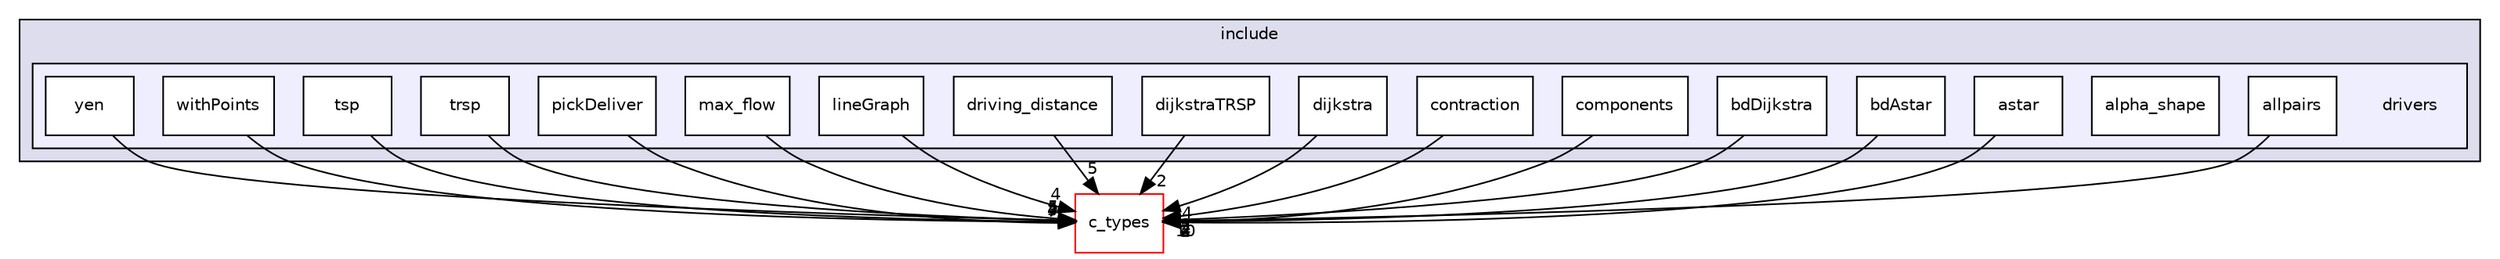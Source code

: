 digraph "drivers" {
  compound=true
  node [ fontsize="10", fontname="Helvetica"];
  edge [ labelfontsize="10", labelfontname="Helvetica"];
  subgraph clusterdir_d44c64559bbebec7f509842c48db8b23 {
    graph [ bgcolor="#ddddee", pencolor="black", label="include" fontname="Helvetica", fontsize="10", URL="dir_d44c64559bbebec7f509842c48db8b23.html"]
  subgraph clusterdir_4fe5cf12322eb0f9892753dc20f1484c {
    graph [ bgcolor="#eeeeff", pencolor="black", label="" URL="dir_4fe5cf12322eb0f9892753dc20f1484c.html"];
    dir_4fe5cf12322eb0f9892753dc20f1484c [shape=plaintext label="drivers"];
    dir_cfd3f4636c1f563097ad0d507f5ae8c9 [shape=box label="allpairs" color="black" fillcolor="white" style="filled" URL="dir_cfd3f4636c1f563097ad0d507f5ae8c9.html"];
    dir_91cfb15d326939352bd51a20f5e94755 [shape=box label="alpha_shape" color="black" fillcolor="white" style="filled" URL="dir_91cfb15d326939352bd51a20f5e94755.html"];
    dir_bb2175a28760c39921da31df4587a45f [shape=box label="astar" color="black" fillcolor="white" style="filled" URL="dir_bb2175a28760c39921da31df4587a45f.html"];
    dir_875b184fb110fdb2556185dfb40fe32e [shape=box label="bdAstar" color="black" fillcolor="white" style="filled" URL="dir_875b184fb110fdb2556185dfb40fe32e.html"];
    dir_9dcc1046b71bb0b5267f9068df298246 [shape=box label="bdDijkstra" color="black" fillcolor="white" style="filled" URL="dir_9dcc1046b71bb0b5267f9068df298246.html"];
    dir_6b236acb2ecc29facc6fff2180750ad8 [shape=box label="components" color="black" fillcolor="white" style="filled" URL="dir_6b236acb2ecc29facc6fff2180750ad8.html"];
    dir_bdbdff42c386179f864caab135e18a0b [shape=box label="contraction" color="black" fillcolor="white" style="filled" URL="dir_bdbdff42c386179f864caab135e18a0b.html"];
    dir_0ae605f4efbf704357ccbf6a364e49b2 [shape=box label="dijkstra" color="black" fillcolor="white" style="filled" URL="dir_0ae605f4efbf704357ccbf6a364e49b2.html"];
    dir_3a10027ed2021f6024433397c61a85de [shape=box label="dijkstraTRSP" color="black" fillcolor="white" style="filled" URL="dir_3a10027ed2021f6024433397c61a85de.html"];
    dir_77068d28bd694a89d92f3e64a8393ae0 [shape=box label="driving_distance" color="black" fillcolor="white" style="filled" URL="dir_77068d28bd694a89d92f3e64a8393ae0.html"];
    dir_9b21fe291f2e589e37a8796bbc52abcb [shape=box label="lineGraph" color="black" fillcolor="white" style="filled" URL="dir_9b21fe291f2e589e37a8796bbc52abcb.html"];
    dir_8aeca0a2f543e1fc1460234d68ec3d92 [shape=box label="max_flow" color="black" fillcolor="white" style="filled" URL="dir_8aeca0a2f543e1fc1460234d68ec3d92.html"];
    dir_593591bc9028524ce7ceba84b7c648ef [shape=box label="pickDeliver" color="black" fillcolor="white" style="filled" URL="dir_593591bc9028524ce7ceba84b7c648ef.html"];
    dir_692928727b94edc8574293c887cf57d2 [shape=box label="trsp" color="black" fillcolor="white" style="filled" URL="dir_692928727b94edc8574293c887cf57d2.html"];
    dir_0e9f25144ecd7b0eaa61cb5a9facf8c7 [shape=box label="tsp" color="black" fillcolor="white" style="filled" URL="dir_0e9f25144ecd7b0eaa61cb5a9facf8c7.html"];
    dir_b609af6fd3b22b7b33e833167b53849a [shape=box label="withPoints" color="black" fillcolor="white" style="filled" URL="dir_b609af6fd3b22b7b33e833167b53849a.html"];
    dir_bf058f4f0069432fb8b6b05842764f93 [shape=box label="yen" color="black" fillcolor="white" style="filled" URL="dir_bf058f4f0069432fb8b6b05842764f93.html"];
  }
  }
  dir_d5995d5871f728649bd47ea0d6428e03 [shape=box label="c_types" fillcolor="white" style="filled" color="red" URL="dir_d5995d5871f728649bd47ea0d6428e03.html"];
  dir_bb2175a28760c39921da31df4587a45f->dir_d5995d5871f728649bd47ea0d6428e03 [headlabel="2", labeldistance=1.5 headhref="dir_000010_000019.html"];
  dir_b609af6fd3b22b7b33e833167b53849a->dir_d5995d5871f728649bd47ea0d6428e03 [headlabel="3", labeldistance=1.5 headhref="dir_000039_000019.html"];
  dir_875b184fb110fdb2556185dfb40fe32e->dir_d5995d5871f728649bd47ea0d6428e03 [headlabel="2", labeldistance=1.5 headhref="dir_000015_000019.html"];
  dir_0e9f25144ecd7b0eaa61cb5a9facf8c7->dir_d5995d5871f728649bd47ea0d6428e03 [headlabel="4", labeldistance=1.5 headhref="dir_000034_000019.html"];
  dir_cfd3f4636c1f563097ad0d507f5ae8c9->dir_d5995d5871f728649bd47ea0d6428e03 [headlabel="4", labeldistance=1.5 headhref="dir_000036_000019.html"];
  dir_6b236acb2ecc29facc6fff2180750ad8->dir_d5995d5871f728649bd47ea0d6428e03 [headlabel="10", labeldistance=1.5 headhref="dir_000008_000019.html"];
  dir_bdbdff42c386179f864caab135e18a0b->dir_d5995d5871f728649bd47ea0d6428e03 [headlabel="2", labeldistance=1.5 headhref="dir_000021_000019.html"];
  dir_9b21fe291f2e589e37a8796bbc52abcb->dir_d5995d5871f728649bd47ea0d6428e03 [headlabel="4", labeldistance=1.5 headhref="dir_000043_000019.html"];
  dir_692928727b94edc8574293c887cf57d2->dir_d5995d5871f728649bd47ea0d6428e03 [headlabel="4", labeldistance=1.5 headhref="dir_000058_000019.html"];
  dir_0ae605f4efbf704357ccbf6a364e49b2->dir_d5995d5871f728649bd47ea0d6428e03 [headlabel="4", labeldistance=1.5 headhref="dir_000023_000019.html"];
  dir_9dcc1046b71bb0b5267f9068df298246->dir_d5995d5871f728649bd47ea0d6428e03 [headlabel="2", labeldistance=1.5 headhref="dir_000017_000019.html"];
  dir_77068d28bd694a89d92f3e64a8393ae0->dir_d5995d5871f728649bd47ea0d6428e03 [headlabel="5", labeldistance=1.5 headhref="dir_000028_000019.html"];
  dir_8aeca0a2f543e1fc1460234d68ec3d92->dir_d5995d5871f728649bd47ea0d6428e03 [headlabel="5", labeldistance=1.5 headhref="dir_000030_000019.html"];
  dir_3a10027ed2021f6024433397c61a85de->dir_d5995d5871f728649bd47ea0d6428e03 [headlabel="2", labeldistance=1.5 headhref="dir_000025_000019.html"];
  dir_bf058f4f0069432fb8b6b05842764f93->dir_d5995d5871f728649bd47ea0d6428e03 [headlabel="5", labeldistance=1.5 headhref="dir_000041_000019.html"];
  dir_593591bc9028524ce7ceba84b7c648ef->dir_d5995d5871f728649bd47ea0d6428e03 [headlabel="7", labeldistance=1.5 headhref="dir_000056_000019.html"];
}
